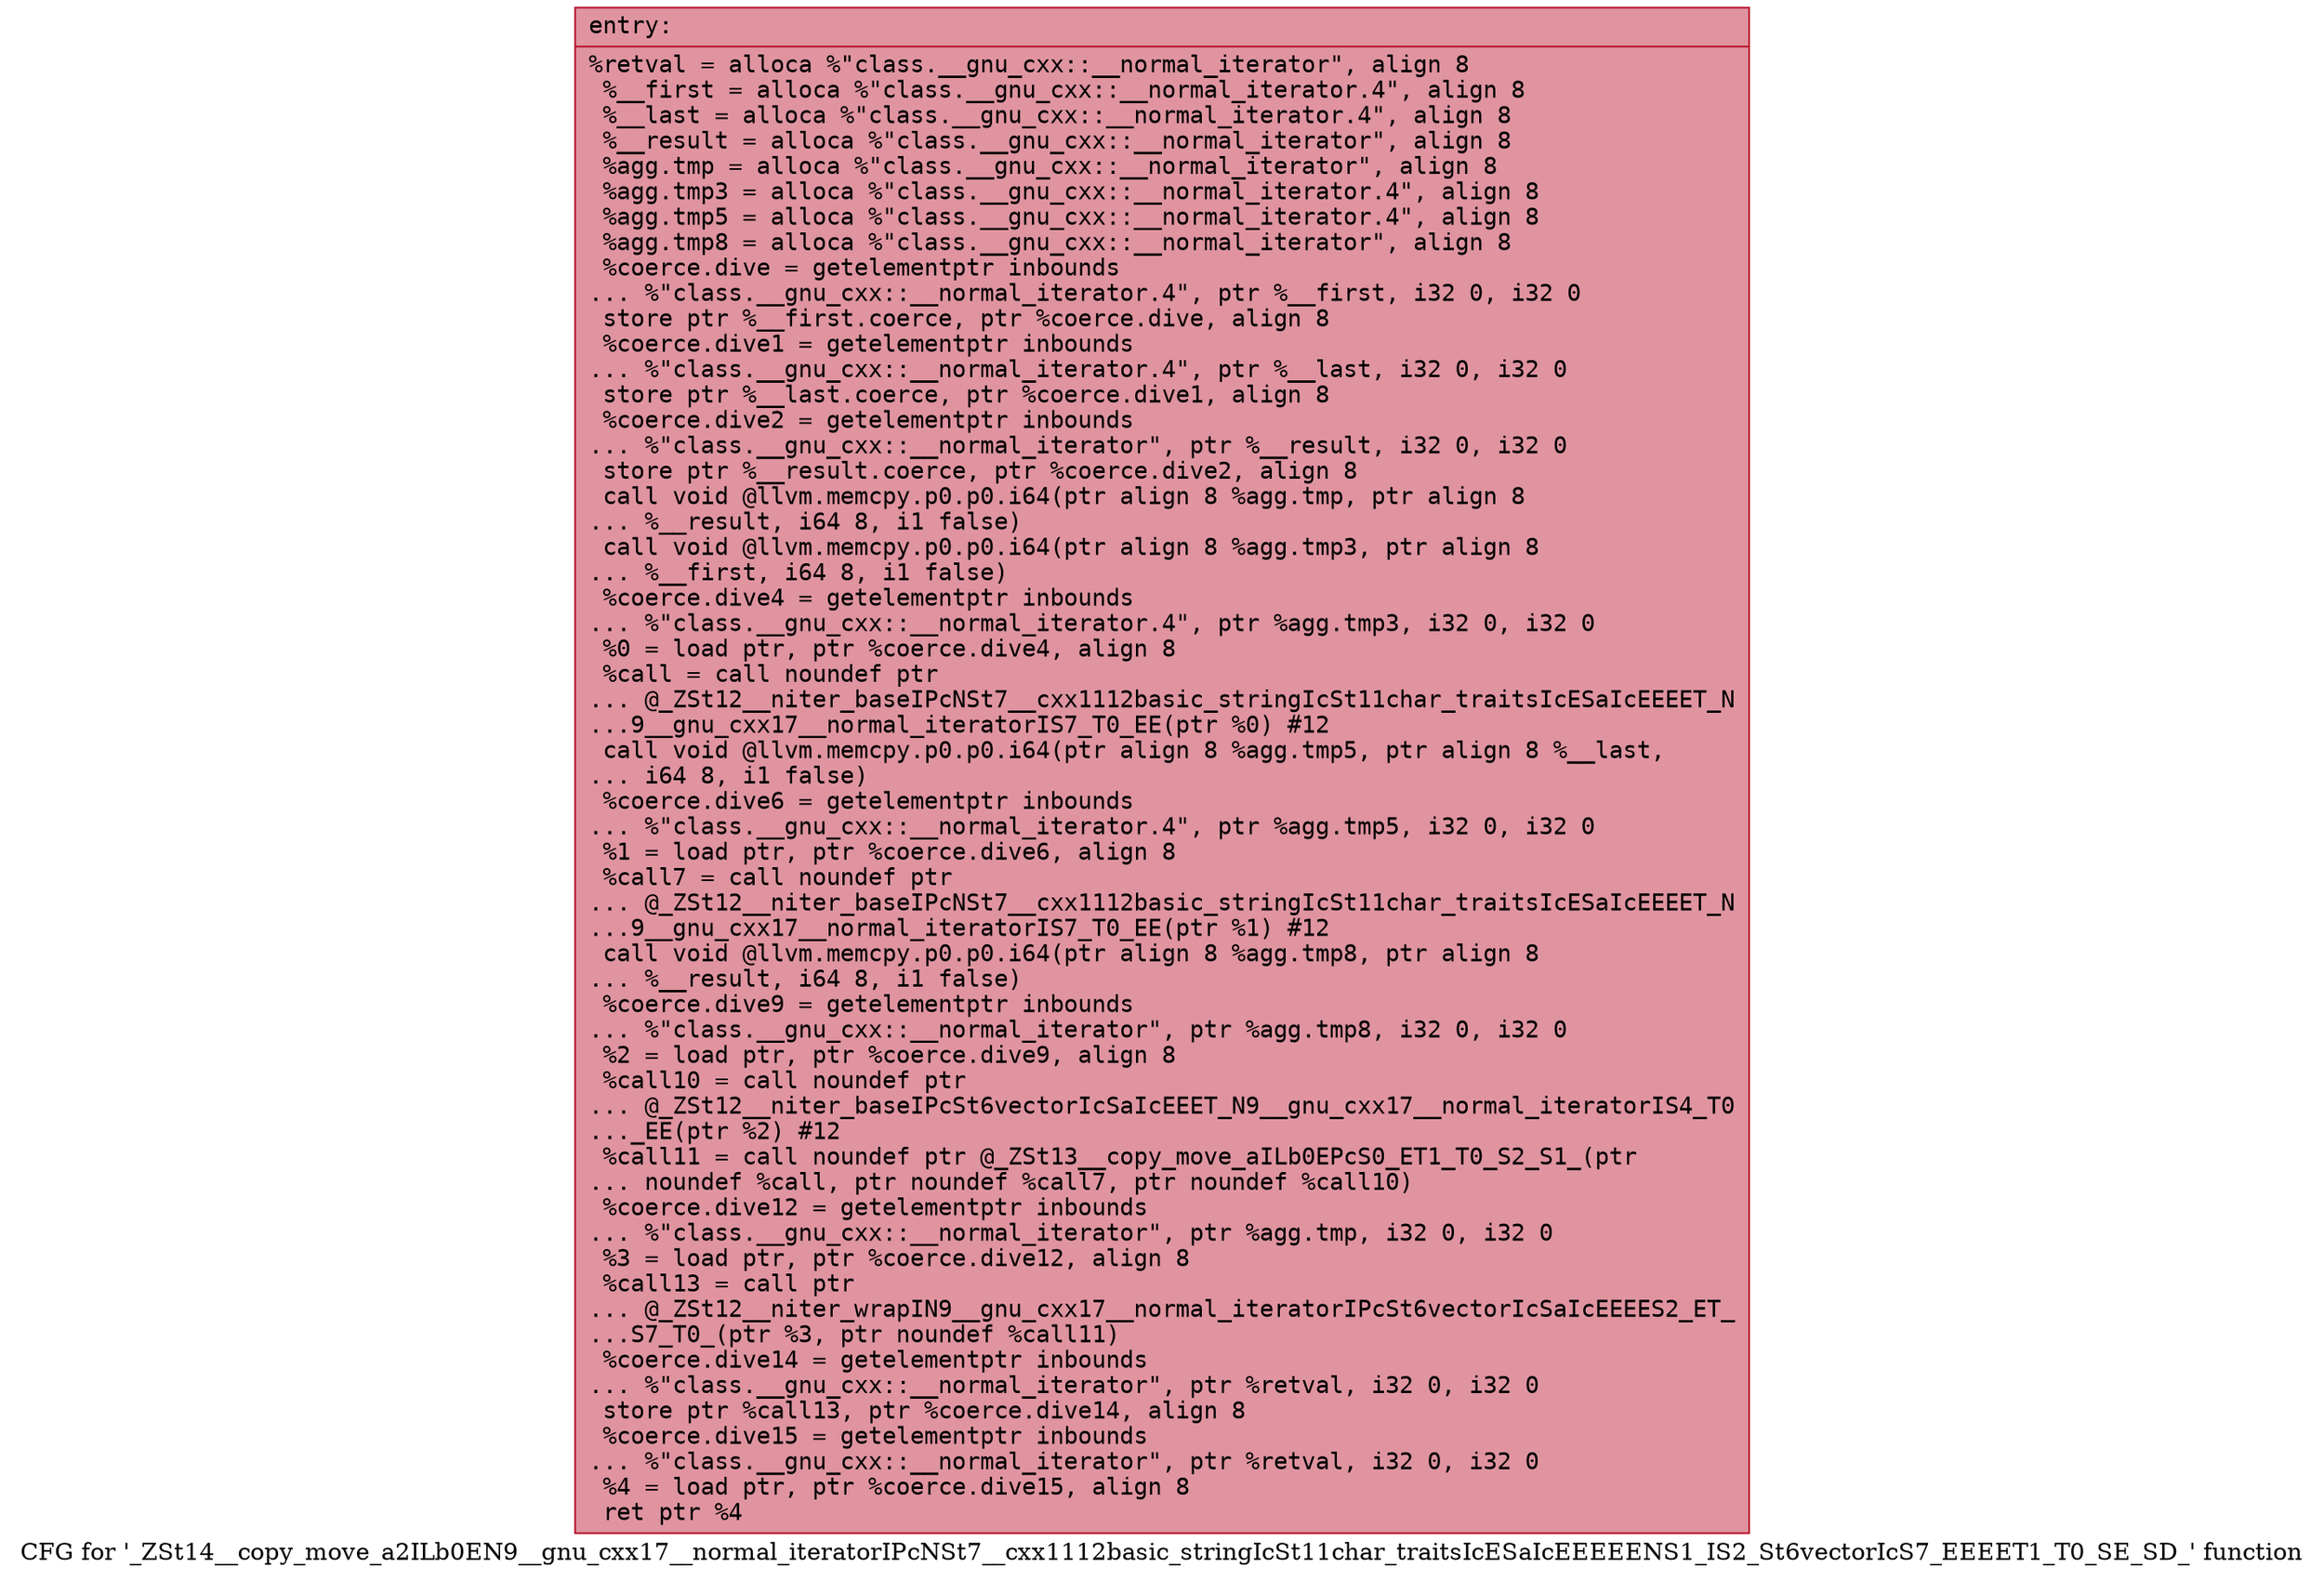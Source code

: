 digraph "CFG for '_ZSt14__copy_move_a2ILb0EN9__gnu_cxx17__normal_iteratorIPcNSt7__cxx1112basic_stringIcSt11char_traitsIcESaIcEEEEENS1_IS2_St6vectorIcS7_EEEET1_T0_SE_SD_' function" {
	label="CFG for '_ZSt14__copy_move_a2ILb0EN9__gnu_cxx17__normal_iteratorIPcNSt7__cxx1112basic_stringIcSt11char_traitsIcESaIcEEEEENS1_IS2_St6vectorIcS7_EEEET1_T0_SE_SD_' function";

	Node0x5555abcc29f0 [shape=record,color="#b70d28ff", style=filled, fillcolor="#b70d2870" fontname="Courier",label="{entry:\l|  %retval = alloca %\"class.__gnu_cxx::__normal_iterator\", align 8\l  %__first = alloca %\"class.__gnu_cxx::__normal_iterator.4\", align 8\l  %__last = alloca %\"class.__gnu_cxx::__normal_iterator.4\", align 8\l  %__result = alloca %\"class.__gnu_cxx::__normal_iterator\", align 8\l  %agg.tmp = alloca %\"class.__gnu_cxx::__normal_iterator\", align 8\l  %agg.tmp3 = alloca %\"class.__gnu_cxx::__normal_iterator.4\", align 8\l  %agg.tmp5 = alloca %\"class.__gnu_cxx::__normal_iterator.4\", align 8\l  %agg.tmp8 = alloca %\"class.__gnu_cxx::__normal_iterator\", align 8\l  %coerce.dive = getelementptr inbounds\l... %\"class.__gnu_cxx::__normal_iterator.4\", ptr %__first, i32 0, i32 0\l  store ptr %__first.coerce, ptr %coerce.dive, align 8\l  %coerce.dive1 = getelementptr inbounds\l... %\"class.__gnu_cxx::__normal_iterator.4\", ptr %__last, i32 0, i32 0\l  store ptr %__last.coerce, ptr %coerce.dive1, align 8\l  %coerce.dive2 = getelementptr inbounds\l... %\"class.__gnu_cxx::__normal_iterator\", ptr %__result, i32 0, i32 0\l  store ptr %__result.coerce, ptr %coerce.dive2, align 8\l  call void @llvm.memcpy.p0.p0.i64(ptr align 8 %agg.tmp, ptr align 8\l... %__result, i64 8, i1 false)\l  call void @llvm.memcpy.p0.p0.i64(ptr align 8 %agg.tmp3, ptr align 8\l... %__first, i64 8, i1 false)\l  %coerce.dive4 = getelementptr inbounds\l... %\"class.__gnu_cxx::__normal_iterator.4\", ptr %agg.tmp3, i32 0, i32 0\l  %0 = load ptr, ptr %coerce.dive4, align 8\l  %call = call noundef ptr\l... @_ZSt12__niter_baseIPcNSt7__cxx1112basic_stringIcSt11char_traitsIcESaIcEEEET_N\l...9__gnu_cxx17__normal_iteratorIS7_T0_EE(ptr %0) #12\l  call void @llvm.memcpy.p0.p0.i64(ptr align 8 %agg.tmp5, ptr align 8 %__last,\l... i64 8, i1 false)\l  %coerce.dive6 = getelementptr inbounds\l... %\"class.__gnu_cxx::__normal_iterator.4\", ptr %agg.tmp5, i32 0, i32 0\l  %1 = load ptr, ptr %coerce.dive6, align 8\l  %call7 = call noundef ptr\l... @_ZSt12__niter_baseIPcNSt7__cxx1112basic_stringIcSt11char_traitsIcESaIcEEEET_N\l...9__gnu_cxx17__normal_iteratorIS7_T0_EE(ptr %1) #12\l  call void @llvm.memcpy.p0.p0.i64(ptr align 8 %agg.tmp8, ptr align 8\l... %__result, i64 8, i1 false)\l  %coerce.dive9 = getelementptr inbounds\l... %\"class.__gnu_cxx::__normal_iterator\", ptr %agg.tmp8, i32 0, i32 0\l  %2 = load ptr, ptr %coerce.dive9, align 8\l  %call10 = call noundef ptr\l... @_ZSt12__niter_baseIPcSt6vectorIcSaIcEEET_N9__gnu_cxx17__normal_iteratorIS4_T0\l..._EE(ptr %2) #12\l  %call11 = call noundef ptr @_ZSt13__copy_move_aILb0EPcS0_ET1_T0_S2_S1_(ptr\l... noundef %call, ptr noundef %call7, ptr noundef %call10)\l  %coerce.dive12 = getelementptr inbounds\l... %\"class.__gnu_cxx::__normal_iterator\", ptr %agg.tmp, i32 0, i32 0\l  %3 = load ptr, ptr %coerce.dive12, align 8\l  %call13 = call ptr\l... @_ZSt12__niter_wrapIN9__gnu_cxx17__normal_iteratorIPcSt6vectorIcSaIcEEEES2_ET_\l...S7_T0_(ptr %3, ptr noundef %call11)\l  %coerce.dive14 = getelementptr inbounds\l... %\"class.__gnu_cxx::__normal_iterator\", ptr %retval, i32 0, i32 0\l  store ptr %call13, ptr %coerce.dive14, align 8\l  %coerce.dive15 = getelementptr inbounds\l... %\"class.__gnu_cxx::__normal_iterator\", ptr %retval, i32 0, i32 0\l  %4 = load ptr, ptr %coerce.dive15, align 8\l  ret ptr %4\l}"];
}
